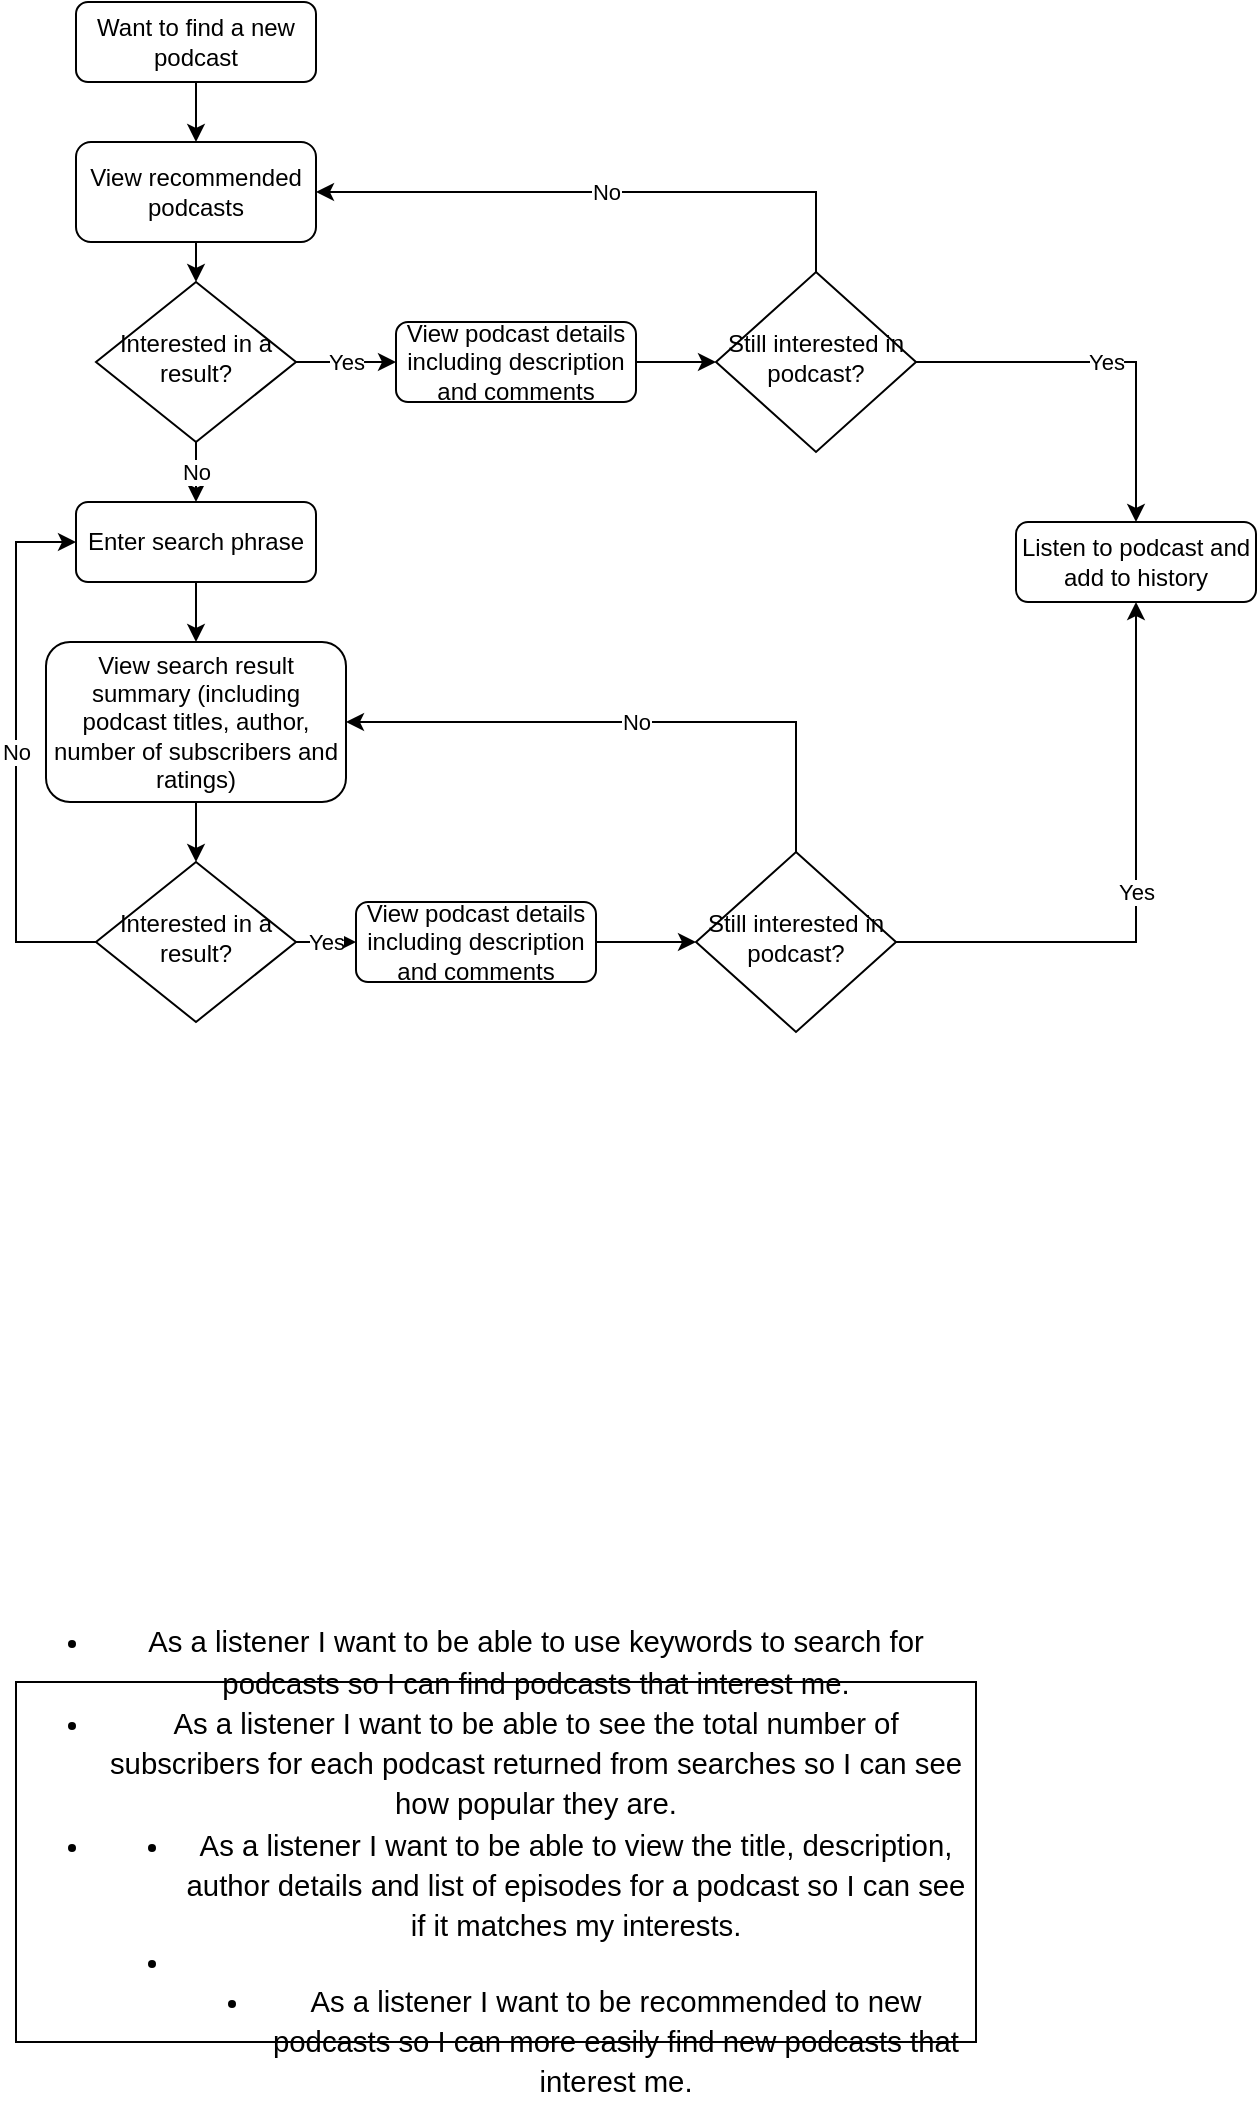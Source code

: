 <mxfile version="13.7.5" type="device" pages="2"><diagram id="C5RBs43oDa-KdzZeNtuy" name="search"><mxGraphModel dx="888" dy="1054" grid="1" gridSize="10" guides="1" tooltips="1" connect="1" arrows="1" fold="1" page="1" pageScale="1" pageWidth="827" pageHeight="1169" math="0" shadow="0"><root><mxCell id="WIyWlLk6GJQsqaUBKTNV-0"/><mxCell id="WIyWlLk6GJQsqaUBKTNV-1" parent="WIyWlLk6GJQsqaUBKTNV-0"/><mxCell id="lst7dWh3tw0-oYruX5r_-2" style="edgeStyle=orthogonalEdgeStyle;rounded=0;orthogonalLoop=1;jettySize=auto;html=1;exitX=0.5;exitY=1;exitDx=0;exitDy=0;entryX=0.5;entryY=0;entryDx=0;entryDy=0;" edge="1" parent="WIyWlLk6GJQsqaUBKTNV-1" source="WIyWlLk6GJQsqaUBKTNV-3" target="lst7dWh3tw0-oYruX5r_-0"><mxGeometry relative="1" as="geometry"/></mxCell><mxCell id="WIyWlLk6GJQsqaUBKTNV-3" value="Want to find a new podcast" style="rounded=1;whiteSpace=wrap;html=1;fontSize=12;glass=0;strokeWidth=1;shadow=0;" parent="WIyWlLk6GJQsqaUBKTNV-1" vertex="1"><mxGeometry x="160" y="80" width="120" height="40" as="geometry"/></mxCell><mxCell id="iqYgJzS9NTbwlunBfM7N-4" value="" style="edgeStyle=orthogonalEdgeStyle;rounded=0;orthogonalLoop=1;jettySize=auto;html=1;" edge="1" parent="WIyWlLk6GJQsqaUBKTNV-1" source="iqYgJzS9NTbwlunBfM7N-0" target="iqYgJzS9NTbwlunBfM7N-3"><mxGeometry relative="1" as="geometry"/></mxCell><mxCell id="iqYgJzS9NTbwlunBfM7N-0" value="Enter search phrase" style="rounded=1;whiteSpace=wrap;html=1;fontSize=12;glass=0;strokeWidth=1;shadow=0;" vertex="1" parent="WIyWlLk6GJQsqaUBKTNV-1"><mxGeometry x="160" y="330" width="120" height="40" as="geometry"/></mxCell><mxCell id="iqYgJzS9NTbwlunBfM7N-6" value="" style="edgeStyle=orthogonalEdgeStyle;rounded=0;orthogonalLoop=1;jettySize=auto;html=1;" edge="1" parent="WIyWlLk6GJQsqaUBKTNV-1" source="iqYgJzS9NTbwlunBfM7N-3" target="iqYgJzS9NTbwlunBfM7N-5"><mxGeometry relative="1" as="geometry"/></mxCell><mxCell id="iqYgJzS9NTbwlunBfM7N-3" value="View search result summary (including podcast titles, author, number of subscribers and ratings)" style="rounded=1;whiteSpace=wrap;html=1;fontSize=12;glass=0;strokeWidth=1;shadow=0;" vertex="1" parent="WIyWlLk6GJQsqaUBKTNV-1"><mxGeometry x="145" y="400" width="150" height="80" as="geometry"/></mxCell><mxCell id="iqYgJzS9NTbwlunBfM7N-8" value="No" style="edgeStyle=orthogonalEdgeStyle;rounded=0;orthogonalLoop=1;jettySize=auto;html=1;exitX=0;exitY=0.5;exitDx=0;exitDy=0;entryX=0;entryY=0.5;entryDx=0;entryDy=0;" edge="1" parent="WIyWlLk6GJQsqaUBKTNV-1" source="iqYgJzS9NTbwlunBfM7N-5" target="iqYgJzS9NTbwlunBfM7N-0"><mxGeometry relative="1" as="geometry"><Array as="points"><mxPoint x="130" y="550"/><mxPoint x="130" y="350"/></Array></mxGeometry></mxCell><mxCell id="iqYgJzS9NTbwlunBfM7N-12" value="Yes" style="edgeStyle=orthogonalEdgeStyle;rounded=0;orthogonalLoop=1;jettySize=auto;html=1;" edge="1" parent="WIyWlLk6GJQsqaUBKTNV-1" source="iqYgJzS9NTbwlunBfM7N-5" target="iqYgJzS9NTbwlunBfM7N-11"><mxGeometry relative="1" as="geometry"/></mxCell><mxCell id="iqYgJzS9NTbwlunBfM7N-5" value="Interested in a result?" style="rhombus;whiteSpace=wrap;html=1;shadow=0;fontFamily=Helvetica;fontSize=12;align=center;strokeWidth=1;spacing=6;spacingTop=-4;" vertex="1" parent="WIyWlLk6GJQsqaUBKTNV-1"><mxGeometry x="170" y="510" width="100" height="80" as="geometry"/></mxCell><mxCell id="iqYgJzS9NTbwlunBfM7N-16" value="" style="edgeStyle=orthogonalEdgeStyle;rounded=0;orthogonalLoop=1;jettySize=auto;html=1;" edge="1" parent="WIyWlLk6GJQsqaUBKTNV-1" source="iqYgJzS9NTbwlunBfM7N-11" target="iqYgJzS9NTbwlunBfM7N-15"><mxGeometry relative="1" as="geometry"/></mxCell><mxCell id="iqYgJzS9NTbwlunBfM7N-11" value="View podcast details including description and comments" style="rounded=1;whiteSpace=wrap;html=1;fontSize=12;glass=0;strokeWidth=1;shadow=0;" vertex="1" parent="WIyWlLk6GJQsqaUBKTNV-1"><mxGeometry x="300" y="530" width="120" height="40" as="geometry"/></mxCell><mxCell id="iqYgJzS9NTbwlunBfM7N-17" value="No" style="edgeStyle=orthogonalEdgeStyle;rounded=0;orthogonalLoop=1;jettySize=auto;html=1;exitX=0.5;exitY=0;exitDx=0;exitDy=0;entryX=1;entryY=0.5;entryDx=0;entryDy=0;" edge="1" parent="WIyWlLk6GJQsqaUBKTNV-1" source="iqYgJzS9NTbwlunBfM7N-15" target="iqYgJzS9NTbwlunBfM7N-3"><mxGeometry relative="1" as="geometry"><Array as="points"><mxPoint x="520" y="440"/></Array></mxGeometry></mxCell><mxCell id="lst7dWh3tw0-oYruX5r_-16" value="Yes" style="edgeStyle=orthogonalEdgeStyle;rounded=0;orthogonalLoop=1;jettySize=auto;html=1;exitX=1;exitY=0.5;exitDx=0;exitDy=0;entryX=0.5;entryY=1;entryDx=0;entryDy=0;" edge="1" parent="WIyWlLk6GJQsqaUBKTNV-1" source="iqYgJzS9NTbwlunBfM7N-15" target="lst7dWh3tw0-oYruX5r_-12"><mxGeometry relative="1" as="geometry"/></mxCell><mxCell id="iqYgJzS9NTbwlunBfM7N-15" value="Still interested in podcast?" style="rhombus;whiteSpace=wrap;html=1;shadow=0;fontFamily=Helvetica;fontSize=12;align=center;strokeWidth=1;spacing=6;spacingTop=-4;" vertex="1" parent="WIyWlLk6GJQsqaUBKTNV-1"><mxGeometry x="470" y="505" width="100" height="90" as="geometry"/></mxCell><mxCell id="iqYgJzS9NTbwlunBfM7N-23" value="&lt;ul style=&quot;margin-top: 0 ; margin-bottom: 0&quot; id=&quot;docs-internal-guid-78f27763-7fff-a8f7-ffa3-d366aba92d2f&quot;&gt;&lt;li dir=&quot;ltr&quot; style=&quot;list-style-type: disc ; font-size: 11pt ; font-family: &amp;#34;arial&amp;#34; ; color: rgb(0 , 0 , 0) ; background-color: transparent ; font-weight: 400 ; font-style: normal ; font-variant: normal ; text-decoration: none ; vertical-align: baseline&quot;&gt;&lt;p dir=&quot;ltr&quot; style=&quot;line-height: 1.38 ; margin-top: 0pt ; margin-bottom: 0pt&quot;&gt;&lt;span style=&quot;font-size: 11pt ; font-family: &amp;#34;arial&amp;#34; ; color: rgb(0 , 0 , 0) ; background-color: transparent ; font-weight: 400 ; font-style: normal ; font-variant: normal ; text-decoration: none ; vertical-align: baseline&quot;&gt;As a listener I want to be able to use keywords to search for podcasts so I can find podcasts that interest me.&lt;/span&gt;&lt;/p&gt;&lt;/li&gt;&lt;li dir=&quot;ltr&quot; style=&quot;list-style-type: disc ; font-size: 11pt ; font-family: &amp;#34;arial&amp;#34; ; color: rgb(0 , 0 , 0) ; background-color: transparent ; font-weight: 400 ; font-style: normal ; font-variant: normal ; text-decoration: none ; vertical-align: baseline&quot;&gt;&lt;p dir=&quot;ltr&quot; style=&quot;line-height: 1.38 ; margin-top: 0pt ; margin-bottom: 0pt&quot;&gt;&lt;span style=&quot;font-size: 11pt ; font-family: &amp;#34;arial&amp;#34; ; color: rgb(0 , 0 , 0) ; background-color: transparent ; font-weight: 400 ; font-style: normal ; font-variant: normal ; text-decoration: none ; vertical-align: baseline&quot;&gt;As a listener I want to be able to see the total number of subscribers for each podcast returned from searches so I can see how popular they are.&lt;/span&gt;&lt;br&gt;&lt;/p&gt;&lt;/li&gt;&lt;li dir=&quot;ltr&quot; style=&quot;list-style-type: disc ; font-size: 11pt ; font-family: &amp;#34;arial&amp;#34; ; color: rgb(0 , 0 , 0) ; background-color: transparent ; font-weight: 400 ; font-style: normal ; font-variant: normal ; text-decoration: none ; vertical-align: baseline&quot;&gt;&lt;ul style=&quot;margin-top: 0 ; margin-bottom: 0&quot; id=&quot;docs-internal-guid-b2b4a754-7fff-919b-de45-be1e3e76031e&quot;&gt;&lt;li dir=&quot;ltr&quot; style=&quot;list-style-type: disc ; font-size: 11pt ; font-family: &amp;#34;arial&amp;#34; ; color: rgb(0 , 0 , 0) ; background-color: transparent ; font-weight: 400 ; font-style: normal ; font-variant: normal ; text-decoration: none ; vertical-align: baseline&quot;&gt;&lt;p dir=&quot;ltr&quot; style=&quot;line-height: 1.38 ; margin-top: 0pt ; margin-bottom: 0pt&quot;&gt;&lt;span style=&quot;font-size: 11pt ; font-family: &amp;#34;arial&amp;#34; ; color: rgb(0 , 0 , 0) ; background-color: transparent ; font-weight: 400 ; font-style: normal ; font-variant: normal ; text-decoration: none ; vertical-align: baseline&quot;&gt;As a listener I want to be able to view the title, description, author details and list of episodes for a podcast so I can see if it matches my interests.&lt;/span&gt;&lt;/p&gt;&lt;/li&gt;&lt;li dir=&quot;ltr&quot; style=&quot;list-style-type: disc ; font-size: 11pt ; font-family: &amp;#34;arial&amp;#34; ; color: rgb(0 , 0 , 0) ; background-color: transparent ; font-weight: 400 ; font-style: normal ; font-variant: normal ; text-decoration: none ; vertical-align: baseline&quot;&gt;&lt;br&gt;&lt;ul style=&quot;margin-top: 0 ; margin-bottom: 0&quot; id=&quot;docs-internal-guid-6796352a-7fff-9729-90f1-34e9e79e6cda&quot;&gt;&lt;li dir=&quot;ltr&quot; style=&quot;list-style-type: disc ; font-size: 11pt ; font-family: &amp;#34;arial&amp;#34; ; color: rgb(0 , 0 , 0) ; background-color: transparent ; font-weight: 400 ; font-style: normal ; font-variant: normal ; text-decoration: none ; vertical-align: baseline&quot;&gt;&lt;p dir=&quot;ltr&quot; style=&quot;line-height: 1.38 ; margin-top: 0pt ; margin-bottom: 0pt&quot;&gt;&lt;span style=&quot;font-size: 11pt ; font-family: &amp;#34;arial&amp;#34; ; color: rgb(0 , 0 , 0) ; background-color: transparent ; font-weight: 400 ; font-style: normal ; font-variant: normal ; text-decoration: none ; vertical-align: baseline&quot;&gt;As a listener I want to be recommended to new podcasts so I can more easily find new podcasts that interest me.&lt;/span&gt;&lt;/p&gt;&lt;/li&gt;&lt;/ul&gt;&lt;span style=&quot;font-size: 11pt ; font-family: &amp;#34;arial&amp;#34; ; color: rgb(0 , 0 , 0) ; background-color: transparent ; font-weight: 400 ; font-style: normal ; font-variant: normal ; text-decoration: none ; vertical-align: baseline&quot;&gt;&lt;/span&gt;&lt;/li&gt;&lt;/ul&gt;&lt;span style=&quot;font-size: 11pt ; font-family: &amp;#34;arial&amp;#34; ; color: rgb(0 , 0 , 0) ; background-color: transparent ; font-weight: 400 ; font-style: normal ; font-variant: normal ; text-decoration: none ; vertical-align: baseline&quot;&gt;&lt;/span&gt;&lt;/li&gt;&lt;/ul&gt;" style="whiteSpace=wrap;html=1;" vertex="1" parent="WIyWlLk6GJQsqaUBKTNV-1"><mxGeometry x="130" y="920" width="480" height="180" as="geometry"/></mxCell><mxCell id="lst7dWh3tw0-oYruX5r_-4" style="edgeStyle=orthogonalEdgeStyle;rounded=0;orthogonalLoop=1;jettySize=auto;html=1;exitX=0.5;exitY=1;exitDx=0;exitDy=0;entryX=0.5;entryY=0;entryDx=0;entryDy=0;" edge="1" parent="WIyWlLk6GJQsqaUBKTNV-1" source="lst7dWh3tw0-oYruX5r_-0" target="lst7dWh3tw0-oYruX5r_-3"><mxGeometry relative="1" as="geometry"/></mxCell><mxCell id="lst7dWh3tw0-oYruX5r_-0" value="View recommended podcasts" style="rounded=1;whiteSpace=wrap;html=1;" vertex="1" parent="WIyWlLk6GJQsqaUBKTNV-1"><mxGeometry x="160" y="150" width="120" height="50" as="geometry"/></mxCell><mxCell id="lst7dWh3tw0-oYruX5r_-8" value="Yes" style="edgeStyle=orthogonalEdgeStyle;rounded=0;orthogonalLoop=1;jettySize=auto;html=1;" edge="1" parent="WIyWlLk6GJQsqaUBKTNV-1" source="lst7dWh3tw0-oYruX5r_-3" target="lst7dWh3tw0-oYruX5r_-7"><mxGeometry relative="1" as="geometry"/></mxCell><mxCell id="lst7dWh3tw0-oYruX5r_-15" value="No" style="edgeStyle=orthogonalEdgeStyle;rounded=0;orthogonalLoop=1;jettySize=auto;html=1;exitX=0.5;exitY=1;exitDx=0;exitDy=0;entryX=0.5;entryY=0;entryDx=0;entryDy=0;" edge="1" parent="WIyWlLk6GJQsqaUBKTNV-1" source="lst7dWh3tw0-oYruX5r_-3" target="iqYgJzS9NTbwlunBfM7N-0"><mxGeometry relative="1" as="geometry"/></mxCell><mxCell id="lst7dWh3tw0-oYruX5r_-3" value="Interested in a result?" style="rhombus;whiteSpace=wrap;html=1;shadow=0;fontFamily=Helvetica;fontSize=12;align=center;strokeWidth=1;spacing=6;spacingTop=-4;" vertex="1" parent="WIyWlLk6GJQsqaUBKTNV-1"><mxGeometry x="170" y="220" width="100" height="80" as="geometry"/></mxCell><mxCell id="lst7dWh3tw0-oYruX5r_-10" style="edgeStyle=orthogonalEdgeStyle;rounded=0;orthogonalLoop=1;jettySize=auto;html=1;exitX=1;exitY=0.5;exitDx=0;exitDy=0;entryX=0;entryY=0.5;entryDx=0;entryDy=0;" edge="1" parent="WIyWlLk6GJQsqaUBKTNV-1" source="lst7dWh3tw0-oYruX5r_-7" target="lst7dWh3tw0-oYruX5r_-9"><mxGeometry relative="1" as="geometry"/></mxCell><mxCell id="lst7dWh3tw0-oYruX5r_-7" value="View podcast details including description and comments" style="rounded=1;whiteSpace=wrap;html=1;fontSize=12;glass=0;strokeWidth=1;shadow=0;" vertex="1" parent="WIyWlLk6GJQsqaUBKTNV-1"><mxGeometry x="320" y="240" width="120" height="40" as="geometry"/></mxCell><mxCell id="lst7dWh3tw0-oYruX5r_-11" value="No" style="edgeStyle=orthogonalEdgeStyle;rounded=0;orthogonalLoop=1;jettySize=auto;html=1;exitX=0.5;exitY=0;exitDx=0;exitDy=0;entryX=1;entryY=0.5;entryDx=0;entryDy=0;" edge="1" parent="WIyWlLk6GJQsqaUBKTNV-1" source="lst7dWh3tw0-oYruX5r_-9" target="lst7dWh3tw0-oYruX5r_-0"><mxGeometry relative="1" as="geometry"/></mxCell><mxCell id="lst7dWh3tw0-oYruX5r_-13" value="Yes" style="edgeStyle=orthogonalEdgeStyle;rounded=0;orthogonalLoop=1;jettySize=auto;html=1;exitX=1;exitY=0.5;exitDx=0;exitDy=0;entryX=0.5;entryY=0;entryDx=0;entryDy=0;" edge="1" parent="WIyWlLk6GJQsqaUBKTNV-1" source="lst7dWh3tw0-oYruX5r_-9" target="lst7dWh3tw0-oYruX5r_-12"><mxGeometry relative="1" as="geometry"/></mxCell><mxCell id="lst7dWh3tw0-oYruX5r_-9" value="Still interested in podcast?" style="rhombus;whiteSpace=wrap;html=1;shadow=0;fontFamily=Helvetica;fontSize=12;align=center;strokeWidth=1;spacing=6;spacingTop=-4;" vertex="1" parent="WIyWlLk6GJQsqaUBKTNV-1"><mxGeometry x="480" y="215" width="100" height="90" as="geometry"/></mxCell><mxCell id="lst7dWh3tw0-oYruX5r_-12" value="Listen to podcast and add to history" style="rounded=1;whiteSpace=wrap;html=1;fontSize=12;glass=0;strokeWidth=1;shadow=0;" vertex="1" parent="WIyWlLk6GJQsqaUBKTNV-1"><mxGeometry x="630" y="340" width="120" height="40" as="geometry"/></mxCell></root></mxGraphModel></diagram><diagram id="cCXglt-v1h0eJ5vFDHNV" name="Subscriptions"><mxGraphModel dx="1110" dy="1318" grid="1" gridSize="10" guides="1" tooltips="1" connect="1" arrows="1" fold="1" page="1" pageScale="1" pageWidth="850" pageHeight="1100" math="0" shadow="0"><root><mxCell id="WNw6RWMDoGXzWHjdL6jC-0"/><mxCell id="WNw6RWMDoGXzWHjdL6jC-1" parent="WNw6RWMDoGXzWHjdL6jC-0"/><mxCell id="FDmH1_qhxqebhwsFWKhD-1" style="edgeStyle=orthogonalEdgeStyle;rounded=0;orthogonalLoop=1;jettySize=auto;html=1;exitX=0.5;exitY=1;exitDx=0;exitDy=0;entryX=0.5;entryY=0;entryDx=0;entryDy=0;" edge="1" parent="WNw6RWMDoGXzWHjdL6jC-1" source="WNw6RWMDoGXzWHjdL6jC-3" target="FDmH1_qhxqebhwsFWKhD-0"><mxGeometry relative="1" as="geometry"/></mxCell><mxCell id="WNw6RWMDoGXzWHjdL6jC-3" value="Viewed a podcast page" style="rounded=1;whiteSpace=wrap;html=1;" vertex="1" parent="WNw6RWMDoGXzWHjdL6jC-1"><mxGeometry x="80" y="50" width="100" height="40" as="geometry"/></mxCell><mxCell id="7QZVdhRIcAdULPLwF3au-0" value="Yes" style="edgeStyle=orthogonalEdgeStyle;rounded=0;orthogonalLoop=1;jettySize=auto;html=1;exitX=1;exitY=0.5;exitDx=0;exitDy=0;entryX=0;entryY=0.5;entryDx=0;entryDy=0;" edge="1" parent="WNw6RWMDoGXzWHjdL6jC-1" source="FDmH1_qhxqebhwsFWKhD-0" target="FDmH1_qhxqebhwsFWKhD-2"><mxGeometry relative="1" as="geometry"/></mxCell><mxCell id="7QZVdhRIcAdULPLwF3au-12" value="No" style="edgeStyle=orthogonalEdgeStyle;rounded=0;orthogonalLoop=1;jettySize=auto;html=1;exitX=0.5;exitY=1;exitDx=0;exitDy=0;entryX=0;entryY=0.5;entryDx=0;entryDy=0;" edge="1" parent="WNw6RWMDoGXzWHjdL6jC-1" source="FDmH1_qhxqebhwsFWKhD-0" target="7QZVdhRIcAdULPLwF3au-11"><mxGeometry relative="1" as="geometry"/></mxCell><mxCell id="FDmH1_qhxqebhwsFWKhD-0" value="Want to subscribe?" style="rhombus;whiteSpace=wrap;html=1;" vertex="1" parent="WNw6RWMDoGXzWHjdL6jC-1"><mxGeometry x="90" y="130" width="80" height="80" as="geometry"/></mxCell><mxCell id="7QZVdhRIcAdULPLwF3au-3" style="edgeStyle=orthogonalEdgeStyle;rounded=0;orthogonalLoop=1;jettySize=auto;html=1;exitX=1;exitY=0.5;exitDx=0;exitDy=0;entryX=0;entryY=0.5;entryDx=0;entryDy=0;" edge="1" parent="WNw6RWMDoGXzWHjdL6jC-1" source="FDmH1_qhxqebhwsFWKhD-2" target="7QZVdhRIcAdULPLwF3au-1"><mxGeometry relative="1" as="geometry"/></mxCell><mxCell id="FDmH1_qhxqebhwsFWKhD-2" value="Add podcast to subscription list" style="rounded=0;whiteSpace=wrap;html=1;" vertex="1" parent="WNw6RWMDoGXzWHjdL6jC-1"><mxGeometry x="220" y="140" width="120" height="60" as="geometry"/></mxCell><mxCell id="7QZVdhRIcAdULPLwF3au-5" value="Yes" style="edgeStyle=orthogonalEdgeStyle;rounded=0;orthogonalLoop=1;jettySize=auto;html=1;" edge="1" parent="WNw6RWMDoGXzWHjdL6jC-1" source="7QZVdhRIcAdULPLwF3au-1" target="7QZVdhRIcAdULPLwF3au-4"><mxGeometry relative="1" as="geometry"/></mxCell><mxCell id="7QZVdhRIcAdULPLwF3au-1" value="New podcast episode available?" style="rhombus;whiteSpace=wrap;html=1;" vertex="1" parent="WNw6RWMDoGXzWHjdL6jC-1"><mxGeometry x="390" y="115" width="120" height="110" as="geometry"/></mxCell><mxCell id="7QZVdhRIcAdULPLwF3au-7" value="" style="edgeStyle=orthogonalEdgeStyle;rounded=0;orthogonalLoop=1;jettySize=auto;html=1;" edge="1" parent="WNw6RWMDoGXzWHjdL6jC-1" source="7QZVdhRIcAdULPLwF3au-4" target="7QZVdhRIcAdULPLwF3au-6"><mxGeometry relative="1" as="geometry"/></mxCell><mxCell id="7QZVdhRIcAdULPLwF3au-4" value="Receive notification with podcast description" style="whiteSpace=wrap;html=1;" vertex="1" parent="WNw6RWMDoGXzWHjdL6jC-1"><mxGeometry x="560" y="140" width="120" height="60" as="geometry"/></mxCell><mxCell id="7QZVdhRIcAdULPLwF3au-10" value="Yes" style="edgeStyle=orthogonalEdgeStyle;rounded=0;orthogonalLoop=1;jettySize=auto;html=1;exitX=1;exitY=0.5;exitDx=0;exitDy=0;entryX=0;entryY=0.5;entryDx=0;entryDy=0;" edge="1" parent="WNw6RWMDoGXzWHjdL6jC-1" source="7QZVdhRIcAdULPLwF3au-6" target="7QZVdhRIcAdULPLwF3au-9"><mxGeometry relative="1" as="geometry"/></mxCell><mxCell id="7QZVdhRIcAdULPLwF3au-13" value="No" style="edgeStyle=orthogonalEdgeStyle;rounded=0;orthogonalLoop=1;jettySize=auto;html=1;exitX=0;exitY=0.5;exitDx=0;exitDy=0;entryX=1;entryY=0.5;entryDx=0;entryDy=0;" edge="1" parent="WNw6RWMDoGXzWHjdL6jC-1" source="7QZVdhRIcAdULPLwF3au-6" target="7QZVdhRIcAdULPLwF3au-11"><mxGeometry relative="1" as="geometry"/></mxCell><mxCell id="7QZVdhRIcAdULPLwF3au-6" value="Want to view the episode?" style="rhombus;whiteSpace=wrap;html=1;" vertex="1" parent="WNw6RWMDoGXzWHjdL6jC-1"><mxGeometry x="570" y="270" width="100" height="90" as="geometry"/></mxCell><mxCell id="7QZVdhRIcAdULPLwF3au-9" value="Listen to the podcast episode" style="rounded=0;whiteSpace=wrap;html=1;" vertex="1" parent="WNw6RWMDoGXzWHjdL6jC-1"><mxGeometry x="710" y="285" width="120" height="60" as="geometry"/></mxCell><mxCell id="7QZVdhRIcAdULPLwF3au-15" value="Yes" style="edgeStyle=orthogonalEdgeStyle;rounded=0;orthogonalLoop=1;jettySize=auto;html=1;exitX=0.5;exitY=1;exitDx=0;exitDy=0;" edge="1" parent="WNw6RWMDoGXzWHjdL6jC-1" source="7QZVdhRIcAdULPLwF3au-11" target="7QZVdhRIcAdULPLwF3au-14"><mxGeometry relative="1" as="geometry"/></mxCell><mxCell id="7QZVdhRIcAdULPLwF3au-11" value="Want to unsubscribe from the podcast?" style="rhombus;whiteSpace=wrap;html=1;" vertex="1" parent="WNw6RWMDoGXzWHjdL6jC-1"><mxGeometry x="260" y="270" width="100" height="90" as="geometry"/></mxCell><mxCell id="7QZVdhRIcAdULPLwF3au-14" value="Remove podcast from list of subscriptions" style="rounded=0;whiteSpace=wrap;html=1;" vertex="1" parent="WNw6RWMDoGXzWHjdL6jC-1"><mxGeometry x="250" y="410" width="120" height="60" as="geometry"/></mxCell><mxCell id="7QZVdhRIcAdULPLwF3au-17" value="&lt;ul style=&quot;margin-top: 0 ; margin-bottom: 0&quot; id=&quot;docs-internal-guid-4260a2e0-7fff-5c85-57c9-a675d0b725fc&quot;&gt;&lt;li dir=&quot;ltr&quot; style=&quot;list-style-type: disc ; font-size: 11pt ; font-family: &amp;#34;arial&amp;#34; ; color: rgb(0 , 0 , 0) ; background-color: transparent ; font-weight: 400 ; font-style: normal ; font-variant: normal ; text-decoration: none ; vertical-align: baseline&quot;&gt;&lt;p dir=&quot;ltr&quot; style=&quot;line-height: 1.38 ; margin-top: 0pt ; margin-bottom: 0pt&quot;&gt;&lt;span style=&quot;font-size: 11pt ; font-family: &amp;#34;arial&amp;#34; ; color: rgb(0 , 0 , 0) ; background-color: transparent ; font-weight: 400 ; font-style: normal ; font-variant: normal ; text-decoration: none ; vertical-align: baseline&quot;&gt;As a listener I want to receive a notification when a new episode for a podcast I am subscribed to is released so I can keep up to date with episodes that interest me.&lt;/span&gt;&lt;/p&gt;&lt;/li&gt;&lt;/ul&gt;&lt;div&gt;&lt;br&gt;&lt;/div&gt;&lt;div&gt;&lt;ul style=&quot;margin-top: 0 ; margin-bottom: 0&quot; id=&quot;docs-internal-guid-f21f26c9-7fff-b40d-b35b-6a4a26e9f841&quot;&gt;&lt;li dir=&quot;ltr&quot; style=&quot;list-style-type: disc ; font-size: 11pt ; font-family: &amp;#34;arial&amp;#34; ; color: rgb(0 , 0 , 0) ; background-color: transparent ; font-weight: 400 ; font-style: normal ; font-variant: normal ; text-decoration: none ; vertical-align: baseline&quot;&gt;&lt;p dir=&quot;ltr&quot; style=&quot;line-height: 1.38 ; margin-top: 0pt ; margin-bottom: 0pt&quot;&gt;&lt;span style=&quot;font-size: 11pt ; font-family: &amp;#34;arial&amp;#34; ; color: rgb(0 , 0 , 0) ; background-color: transparent ; font-weight: 400 ; font-style: normal ; font-variant: normal ; text-decoration: none ; vertical-align: baseline&quot;&gt;As a listener I want to be able to see the latest episode for each subscribed podcast in a &quot;Podcast Subscription Preview&quot; panel so I can easily keep up to date with the podcasts I am interested in.&lt;/span&gt;&lt;/p&gt;&lt;/li&gt;&lt;/ul&gt;&lt;/div&gt;" style="whiteSpace=wrap;html=1;" vertex="1" parent="WNw6RWMDoGXzWHjdL6jC-1"><mxGeometry x="40" y="890" width="670" height="190" as="geometry"/></mxCell><mxCell id="7QZVdhRIcAdULPLwF3au-18" value="View &quot;Podcast Subscription Preview&quot;" style="rounded=0;whiteSpace=wrap;html=1;" vertex="1" parent="WNw6RWMDoGXzWHjdL6jC-1"><mxGeometry x="70" y="630" width="120" height="60" as="geometry"/></mxCell><mxCell id="7QZVdhRIcAdULPLwF3au-19" value="View &quot;Podcast Subscription Preview&quot;" style="rounded=0;whiteSpace=wrap;html=1;" vertex="1" parent="WNw6RWMDoGXzWHjdL6jC-1"><mxGeometry x="80" y="640" width="120" height="60" as="geometry"/></mxCell></root></mxGraphModel></diagram></mxfile>